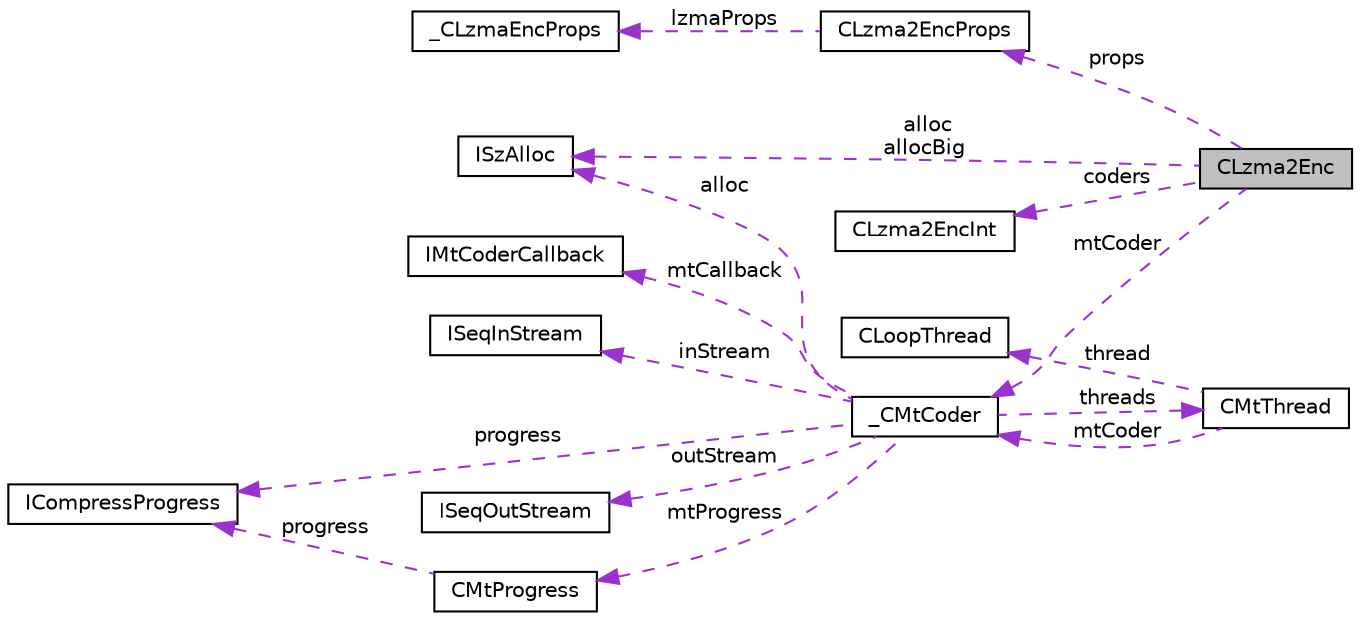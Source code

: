 digraph "CLzma2Enc"
{
 // LATEX_PDF_SIZE
  edge [fontname="Helvetica",fontsize="10",labelfontname="Helvetica",labelfontsize="10"];
  node [fontname="Helvetica",fontsize="10",shape=record];
  rankdir="LR";
  Node1 [label="CLzma2Enc",height=0.2,width=0.4,color="black", fillcolor="grey75", style="filled", fontcolor="black",tooltip=" "];
  Node2 -> Node1 [dir="back",color="darkorchid3",fontsize="10",style="dashed",label=" alloc\nallocBig" ,fontname="Helvetica"];
  Node2 [label="ISzAlloc",height=0.2,width=0.4,color="black", fillcolor="white", style="filled",URL="$struct_i_sz_alloc.html",tooltip=" "];
  Node3 -> Node1 [dir="back",color="darkorchid3",fontsize="10",style="dashed",label=" props" ,fontname="Helvetica"];
  Node3 [label="CLzma2EncProps",height=0.2,width=0.4,color="black", fillcolor="white", style="filled",URL="$struct_c_lzma2_enc_props.html",tooltip=" "];
  Node4 -> Node3 [dir="back",color="darkorchid3",fontsize="10",style="dashed",label=" lzmaProps" ,fontname="Helvetica"];
  Node4 [label="_CLzmaEncProps",height=0.2,width=0.4,color="black", fillcolor="white", style="filled",URL="$struct___c_lzma_enc_props.html",tooltip=" "];
  Node5 -> Node1 [dir="back",color="darkorchid3",fontsize="10",style="dashed",label=" coders" ,fontname="Helvetica"];
  Node5 [label="CLzma2EncInt",height=0.2,width=0.4,color="black", fillcolor="white", style="filled",URL="$struct_c_lzma2_enc_int.html",tooltip=" "];
  Node6 -> Node1 [dir="back",color="darkorchid3",fontsize="10",style="dashed",label=" mtCoder" ,fontname="Helvetica"];
  Node6 [label="_CMtCoder",height=0.2,width=0.4,color="black", fillcolor="white", style="filled",URL="$struct___c_mt_coder.html",tooltip=" "];
  Node2 -> Node6 [dir="back",color="darkorchid3",fontsize="10",style="dashed",label=" alloc" ,fontname="Helvetica"];
  Node7 -> Node6 [dir="back",color="darkorchid3",fontsize="10",style="dashed",label=" inStream" ,fontname="Helvetica"];
  Node7 [label="ISeqInStream",height=0.2,width=0.4,color="black", fillcolor="white", style="filled",URL="$struct_i_seq_in_stream.html",tooltip=" "];
  Node8 -> Node6 [dir="back",color="darkorchid3",fontsize="10",style="dashed",label=" threads" ,fontname="Helvetica"];
  Node8 [label="CMtThread",height=0.2,width=0.4,color="black", fillcolor="white", style="filled",URL="$struct_c_mt_thread.html",tooltip=" "];
  Node9 -> Node8 [dir="back",color="darkorchid3",fontsize="10",style="dashed",label=" thread" ,fontname="Helvetica"];
  Node9 [label="CLoopThread",height=0.2,width=0.4,color="black", fillcolor="white", style="filled",URL="$struct_c_loop_thread.html",tooltip=" "];
  Node6 -> Node8 [dir="back",color="darkorchid3",fontsize="10",style="dashed",label=" mtCoder" ,fontname="Helvetica"];
  Node10 -> Node6 [dir="back",color="darkorchid3",fontsize="10",style="dashed",label=" progress" ,fontname="Helvetica"];
  Node10 [label="ICompressProgress",height=0.2,width=0.4,color="black", fillcolor="white", style="filled",URL="$struct_i_compress_progress.html",tooltip=" "];
  Node11 -> Node6 [dir="back",color="darkorchid3",fontsize="10",style="dashed",label=" outStream" ,fontname="Helvetica"];
  Node11 [label="ISeqOutStream",height=0.2,width=0.4,color="black", fillcolor="white", style="filled",URL="$struct_i_seq_out_stream.html",tooltip=" "];
  Node12 -> Node6 [dir="back",color="darkorchid3",fontsize="10",style="dashed",label=" mtProgress" ,fontname="Helvetica"];
  Node12 [label="CMtProgress",height=0.2,width=0.4,color="black", fillcolor="white", style="filled",URL="$struct_c_mt_progress.html",tooltip=" "];
  Node10 -> Node12 [dir="back",color="darkorchid3",fontsize="10",style="dashed",label=" progress" ,fontname="Helvetica"];
  Node13 -> Node6 [dir="back",color="darkorchid3",fontsize="10",style="dashed",label=" mtCallback" ,fontname="Helvetica"];
  Node13 [label="IMtCoderCallback",height=0.2,width=0.4,color="black", fillcolor="white", style="filled",URL="$struct_i_mt_coder_callback.html",tooltip=" "];
}
